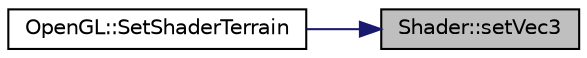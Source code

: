 digraph "Shader::setVec3"
{
 // LATEX_PDF_SIZE
  edge [fontname="Helvetica",fontsize="10",labelfontname="Helvetica",labelfontsize="10"];
  node [fontname="Helvetica",fontsize="10",shape=record];
  rankdir="RL";
  Node1 [label="Shader::setVec3",height=0.2,width=0.4,color="black", fillcolor="grey75", style="filled", fontcolor="black",tooltip="sets a vec3 for use in the shader program (Overloaded to allow three floats to define the vec3)"];
  Node1 -> Node2 [dir="back",color="midnightblue",fontsize="10",style="solid",fontname="Helvetica"];
  Node2 [label="OpenGL::SetShaderTerrain",height=0.2,width=0.4,color="black", fillcolor="white", style="filled",URL="$class_open_g_l.html#a121c5cdb62e37ae54455f1f799d5c449",tooltip="Sets up the shader for the terrain."];
}
